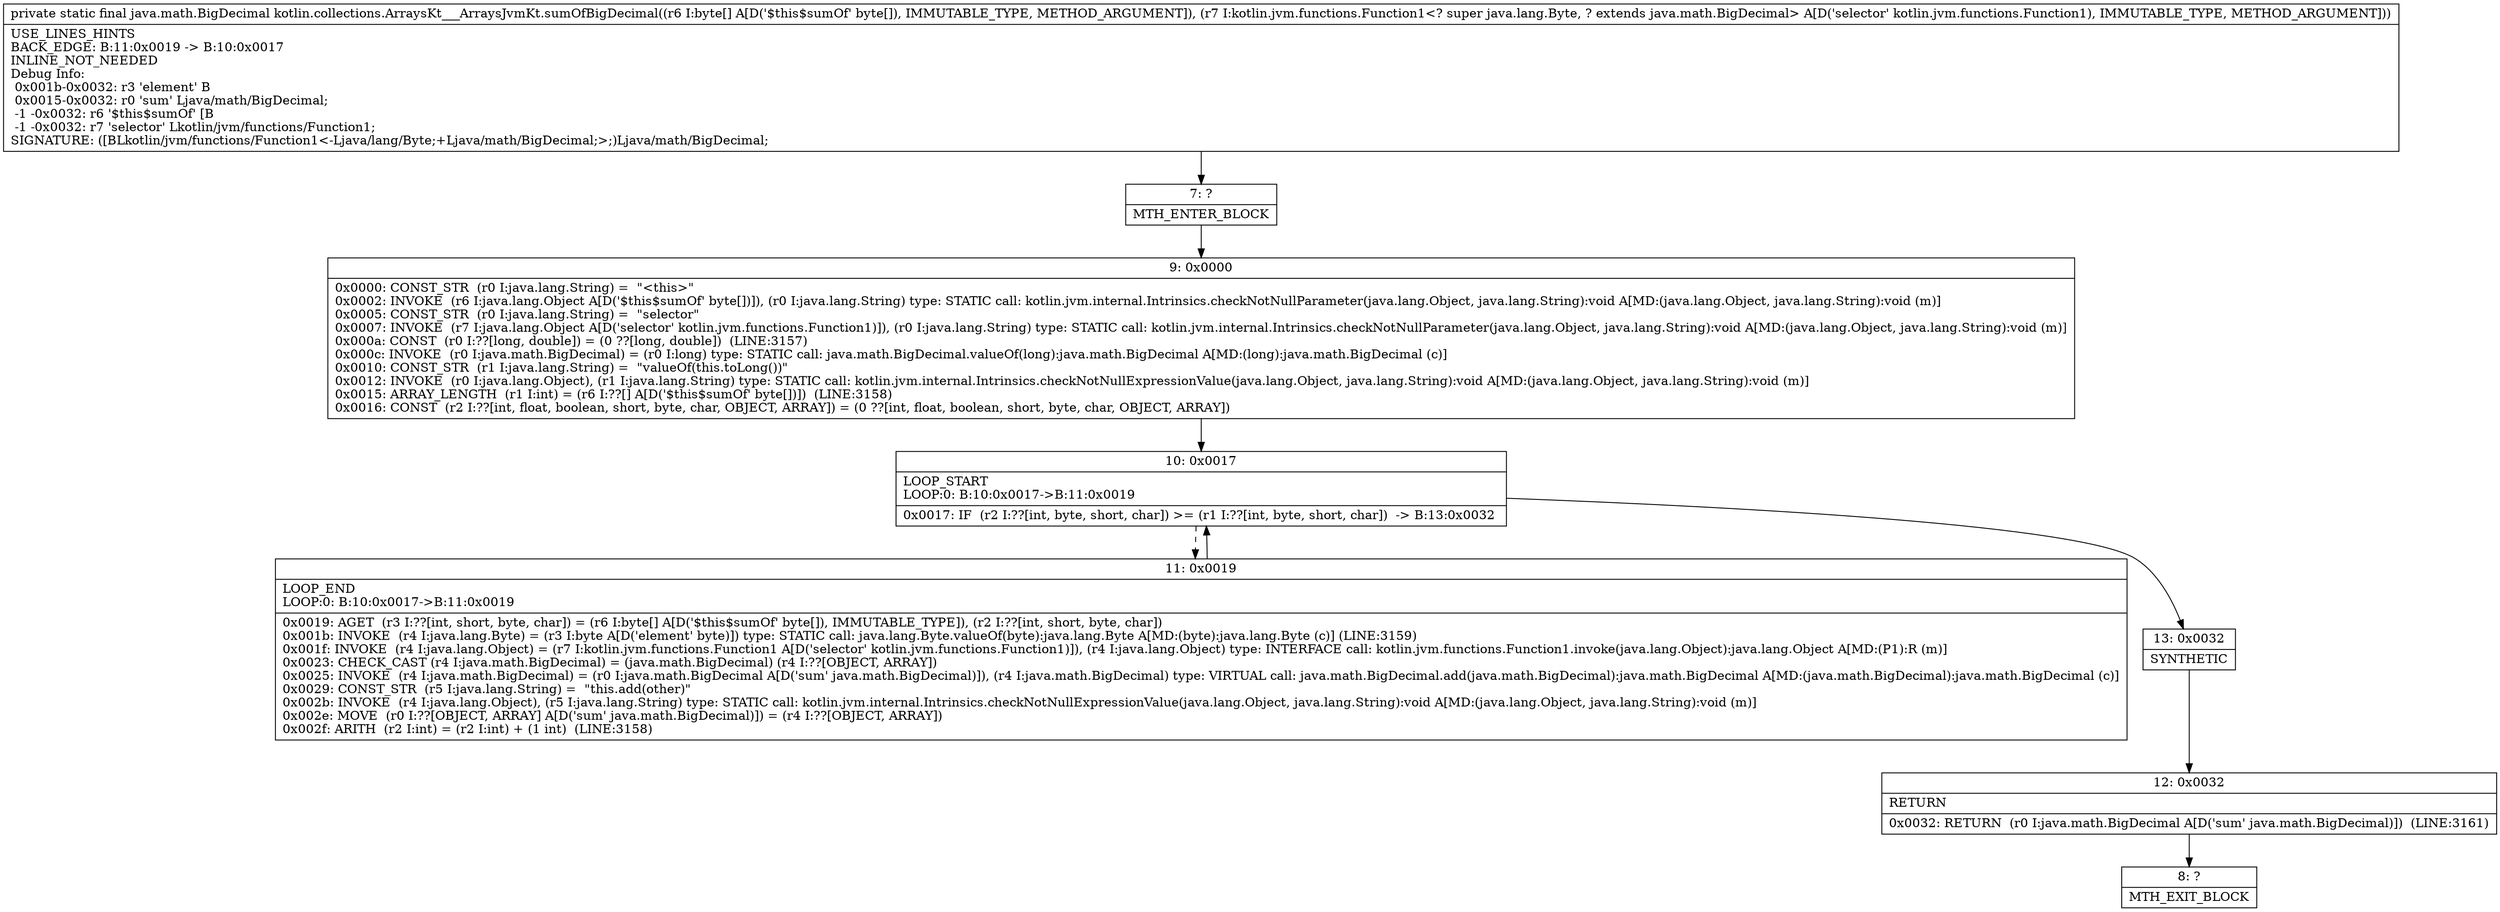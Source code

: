 digraph "CFG forkotlin.collections.ArraysKt___ArraysJvmKt.sumOfBigDecimal([BLkotlin\/jvm\/functions\/Function1;)Ljava\/math\/BigDecimal;" {
Node_7 [shape=record,label="{7\:\ ?|MTH_ENTER_BLOCK\l}"];
Node_9 [shape=record,label="{9\:\ 0x0000|0x0000: CONST_STR  (r0 I:java.lang.String) =  \"\<this\>\" \l0x0002: INVOKE  (r6 I:java.lang.Object A[D('$this$sumOf' byte[])]), (r0 I:java.lang.String) type: STATIC call: kotlin.jvm.internal.Intrinsics.checkNotNullParameter(java.lang.Object, java.lang.String):void A[MD:(java.lang.Object, java.lang.String):void (m)]\l0x0005: CONST_STR  (r0 I:java.lang.String) =  \"selector\" \l0x0007: INVOKE  (r7 I:java.lang.Object A[D('selector' kotlin.jvm.functions.Function1)]), (r0 I:java.lang.String) type: STATIC call: kotlin.jvm.internal.Intrinsics.checkNotNullParameter(java.lang.Object, java.lang.String):void A[MD:(java.lang.Object, java.lang.String):void (m)]\l0x000a: CONST  (r0 I:??[long, double]) = (0 ??[long, double])  (LINE:3157)\l0x000c: INVOKE  (r0 I:java.math.BigDecimal) = (r0 I:long) type: STATIC call: java.math.BigDecimal.valueOf(long):java.math.BigDecimal A[MD:(long):java.math.BigDecimal (c)]\l0x0010: CONST_STR  (r1 I:java.lang.String) =  \"valueOf(this.toLong())\" \l0x0012: INVOKE  (r0 I:java.lang.Object), (r1 I:java.lang.String) type: STATIC call: kotlin.jvm.internal.Intrinsics.checkNotNullExpressionValue(java.lang.Object, java.lang.String):void A[MD:(java.lang.Object, java.lang.String):void (m)]\l0x0015: ARRAY_LENGTH  (r1 I:int) = (r6 I:??[] A[D('$this$sumOf' byte[])])  (LINE:3158)\l0x0016: CONST  (r2 I:??[int, float, boolean, short, byte, char, OBJECT, ARRAY]) = (0 ??[int, float, boolean, short, byte, char, OBJECT, ARRAY]) \l}"];
Node_10 [shape=record,label="{10\:\ 0x0017|LOOP_START\lLOOP:0: B:10:0x0017\-\>B:11:0x0019\l|0x0017: IF  (r2 I:??[int, byte, short, char]) \>= (r1 I:??[int, byte, short, char])  \-\> B:13:0x0032 \l}"];
Node_11 [shape=record,label="{11\:\ 0x0019|LOOP_END\lLOOP:0: B:10:0x0017\-\>B:11:0x0019\l|0x0019: AGET  (r3 I:??[int, short, byte, char]) = (r6 I:byte[] A[D('$this$sumOf' byte[]), IMMUTABLE_TYPE]), (r2 I:??[int, short, byte, char]) \l0x001b: INVOKE  (r4 I:java.lang.Byte) = (r3 I:byte A[D('element' byte)]) type: STATIC call: java.lang.Byte.valueOf(byte):java.lang.Byte A[MD:(byte):java.lang.Byte (c)] (LINE:3159)\l0x001f: INVOKE  (r4 I:java.lang.Object) = (r7 I:kotlin.jvm.functions.Function1 A[D('selector' kotlin.jvm.functions.Function1)]), (r4 I:java.lang.Object) type: INTERFACE call: kotlin.jvm.functions.Function1.invoke(java.lang.Object):java.lang.Object A[MD:(P1):R (m)]\l0x0023: CHECK_CAST (r4 I:java.math.BigDecimal) = (java.math.BigDecimal) (r4 I:??[OBJECT, ARRAY]) \l0x0025: INVOKE  (r4 I:java.math.BigDecimal) = (r0 I:java.math.BigDecimal A[D('sum' java.math.BigDecimal)]), (r4 I:java.math.BigDecimal) type: VIRTUAL call: java.math.BigDecimal.add(java.math.BigDecimal):java.math.BigDecimal A[MD:(java.math.BigDecimal):java.math.BigDecimal (c)]\l0x0029: CONST_STR  (r5 I:java.lang.String) =  \"this.add(other)\" \l0x002b: INVOKE  (r4 I:java.lang.Object), (r5 I:java.lang.String) type: STATIC call: kotlin.jvm.internal.Intrinsics.checkNotNullExpressionValue(java.lang.Object, java.lang.String):void A[MD:(java.lang.Object, java.lang.String):void (m)]\l0x002e: MOVE  (r0 I:??[OBJECT, ARRAY] A[D('sum' java.math.BigDecimal)]) = (r4 I:??[OBJECT, ARRAY]) \l0x002f: ARITH  (r2 I:int) = (r2 I:int) + (1 int)  (LINE:3158)\l}"];
Node_13 [shape=record,label="{13\:\ 0x0032|SYNTHETIC\l}"];
Node_12 [shape=record,label="{12\:\ 0x0032|RETURN\l|0x0032: RETURN  (r0 I:java.math.BigDecimal A[D('sum' java.math.BigDecimal)])  (LINE:3161)\l}"];
Node_8 [shape=record,label="{8\:\ ?|MTH_EXIT_BLOCK\l}"];
MethodNode[shape=record,label="{private static final java.math.BigDecimal kotlin.collections.ArraysKt___ArraysJvmKt.sumOfBigDecimal((r6 I:byte[] A[D('$this$sumOf' byte[]), IMMUTABLE_TYPE, METHOD_ARGUMENT]), (r7 I:kotlin.jvm.functions.Function1\<? super java.lang.Byte, ? extends java.math.BigDecimal\> A[D('selector' kotlin.jvm.functions.Function1), IMMUTABLE_TYPE, METHOD_ARGUMENT]))  | USE_LINES_HINTS\lBACK_EDGE: B:11:0x0019 \-\> B:10:0x0017\lINLINE_NOT_NEEDED\lDebug Info:\l  0x001b\-0x0032: r3 'element' B\l  0x0015\-0x0032: r0 'sum' Ljava\/math\/BigDecimal;\l  \-1 \-0x0032: r6 '$this$sumOf' [B\l  \-1 \-0x0032: r7 'selector' Lkotlin\/jvm\/functions\/Function1;\lSIGNATURE: ([BLkotlin\/jvm\/functions\/Function1\<\-Ljava\/lang\/Byte;+Ljava\/math\/BigDecimal;\>;)Ljava\/math\/BigDecimal;\l}"];
MethodNode -> Node_7;Node_7 -> Node_9;
Node_9 -> Node_10;
Node_10 -> Node_11[style=dashed];
Node_10 -> Node_13;
Node_11 -> Node_10;
Node_13 -> Node_12;
Node_12 -> Node_8;
}

